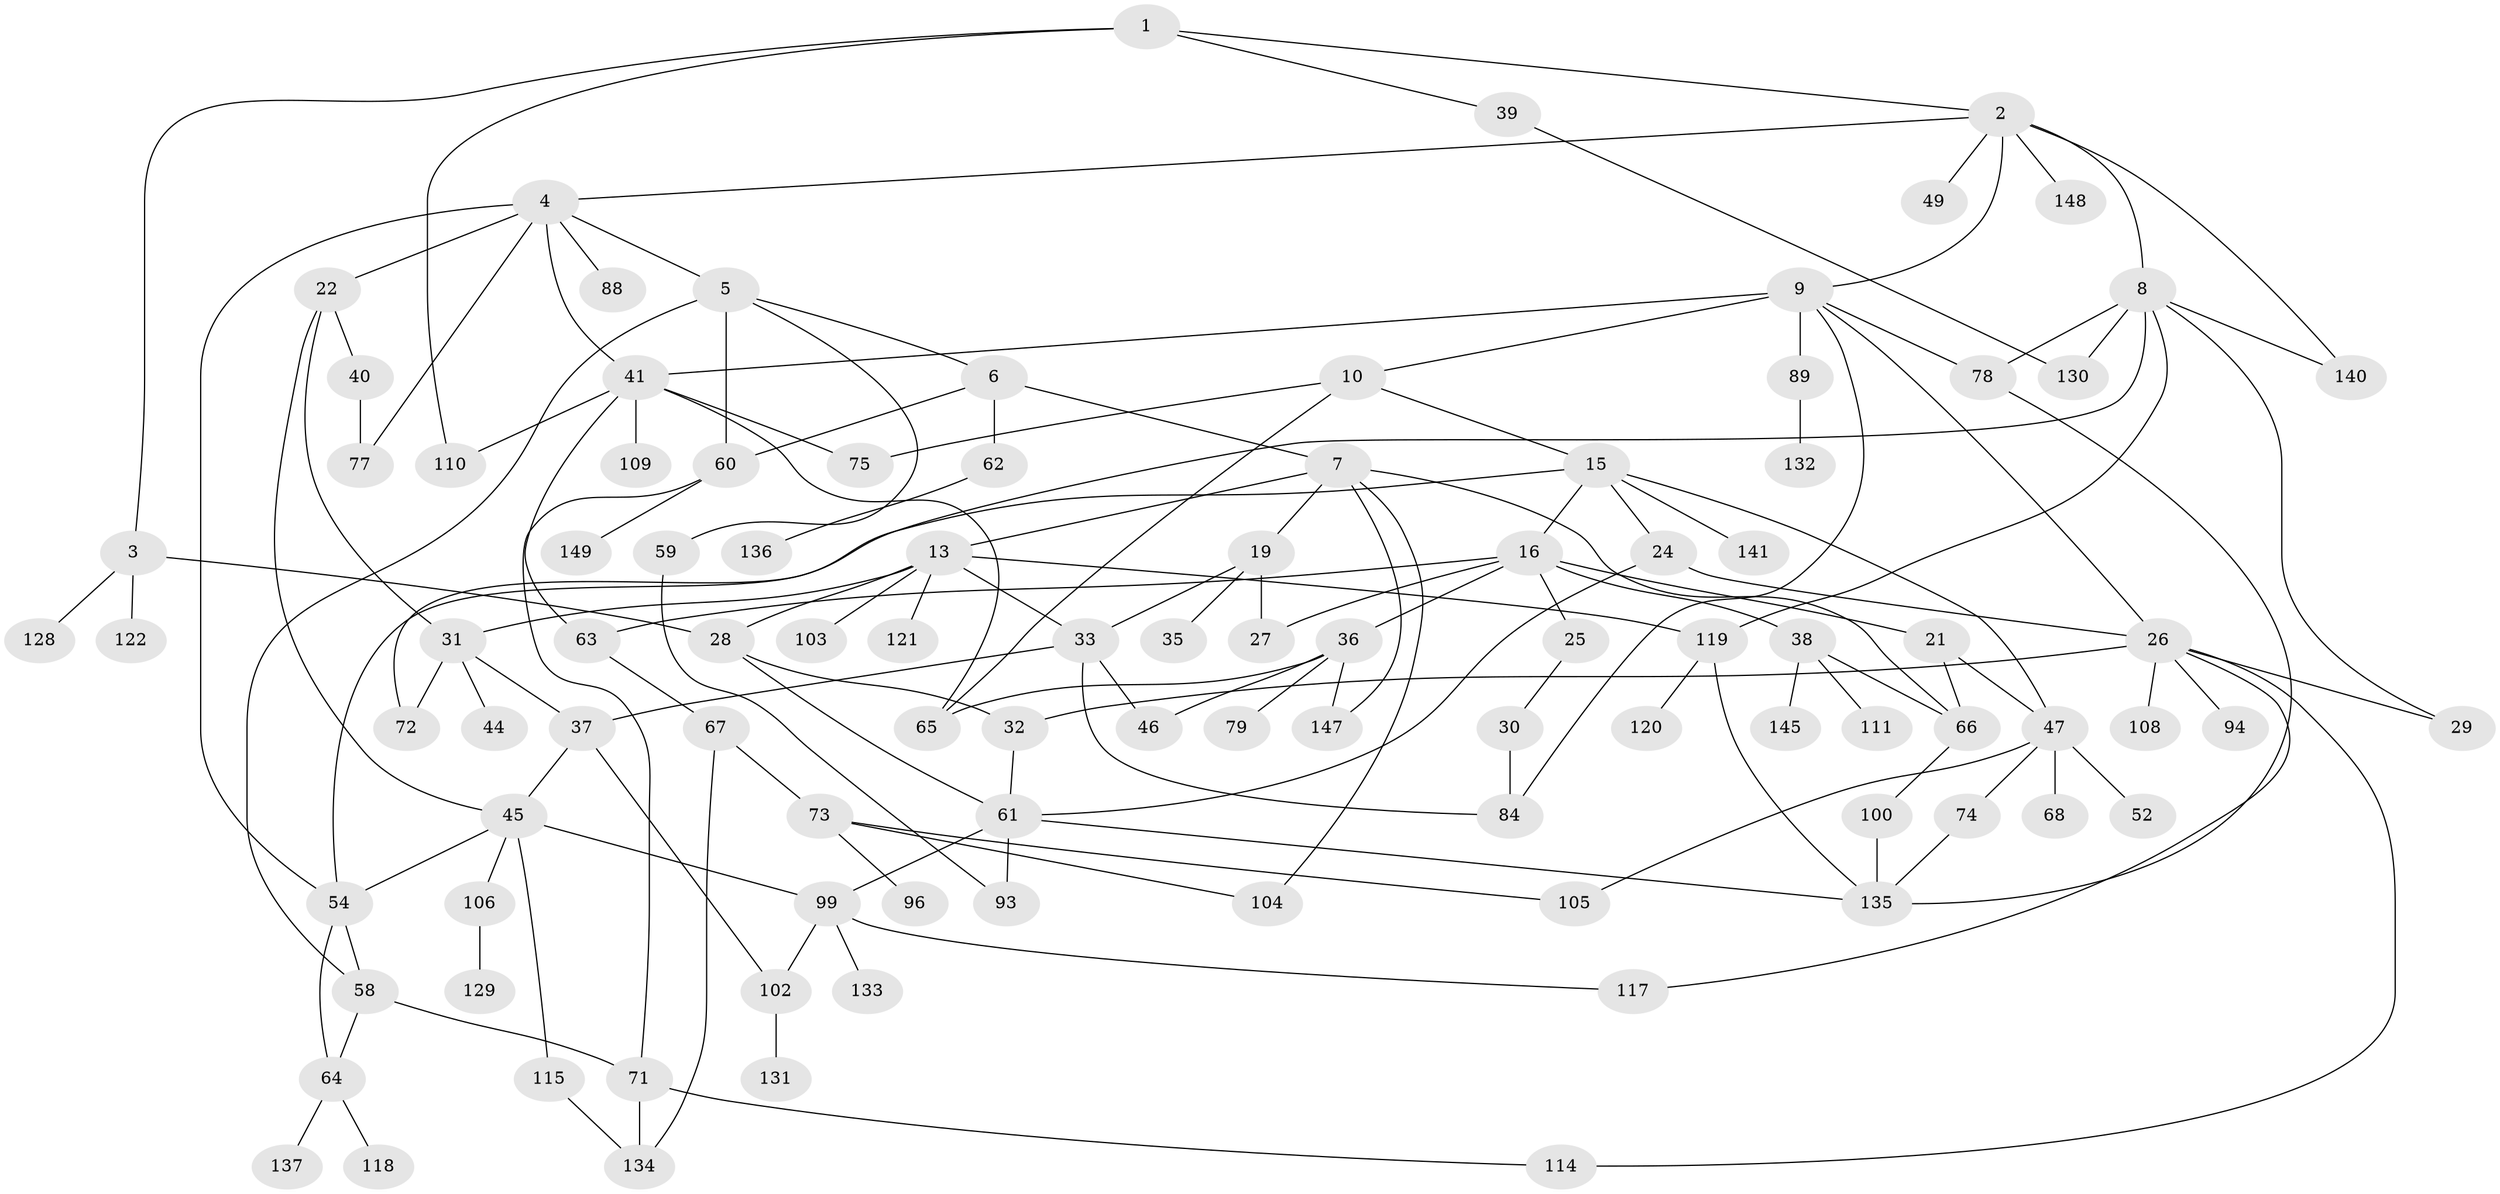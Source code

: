 // original degree distribution, {3: 0.20134228187919462, 7: 0.040268456375838924, 4: 0.1342281879194631, 6: 0.013422818791946308, 5: 0.06711409395973154, 2: 0.28859060402684567, 1: 0.2550335570469799}
// Generated by graph-tools (version 1.1) at 2025/10/02/27/25 16:10:55]
// undirected, 100 vertices, 148 edges
graph export_dot {
graph [start="1"]
  node [color=gray90,style=filled];
  1 [super="+34"];
  2;
  3 [super="+126"];
  4 [super="+53"];
  5 [super="+43"];
  6 [super="+18"];
  7 [super="+112"];
  8 [super="+11"];
  9 [super="+12"];
  10 [super="+14"];
  13 [super="+144"];
  15 [super="+17"];
  16 [super="+23"];
  19 [super="+20"];
  21;
  22 [super="+42"];
  24;
  25 [super="+92"];
  26 [super="+86"];
  27 [super="+55"];
  28 [super="+83"];
  29;
  30 [super="+123"];
  31 [super="+125"];
  32;
  33 [super="+124"];
  35 [super="+50"];
  36 [super="+95"];
  37;
  38 [super="+69"];
  39;
  40;
  41 [super="+56"];
  44 [super="+51"];
  45 [super="+80"];
  46;
  47 [super="+48"];
  49 [super="+85"];
  52;
  54 [super="+57"];
  58 [super="+143"];
  59;
  60 [super="+76"];
  61 [super="+98"];
  62 [super="+87"];
  63 [super="+81"];
  64 [super="+91"];
  65 [super="+107"];
  66 [super="+82"];
  67;
  68 [super="+70"];
  71 [super="+90"];
  72 [super="+101"];
  73;
  74;
  75;
  77;
  78;
  79;
  84 [super="+127"];
  88;
  89;
  93 [super="+97"];
  94;
  96;
  99 [super="+113"];
  100;
  102 [super="+146"];
  103;
  104;
  105 [super="+142"];
  106;
  108;
  109;
  110;
  111;
  114;
  115 [super="+116"];
  117;
  118;
  119;
  120;
  121;
  122;
  128;
  129;
  130;
  131;
  132;
  133 [super="+139"];
  134;
  135 [super="+138"];
  136;
  137;
  140;
  141;
  145;
  147;
  148;
  149;
  1 -- 2;
  1 -- 3;
  1 -- 110;
  1 -- 39;
  2 -- 4;
  2 -- 8;
  2 -- 9;
  2 -- 49;
  2 -- 140;
  2 -- 148;
  3 -- 28 [weight=2];
  3 -- 122;
  3 -- 128;
  4 -- 5;
  4 -- 22;
  4 -- 88;
  4 -- 54;
  4 -- 77;
  4 -- 41;
  5 -- 6;
  5 -- 58;
  5 -- 59;
  5 -- 60;
  6 -- 7;
  6 -- 62;
  6 -- 60;
  7 -- 13;
  7 -- 19;
  7 -- 66;
  7 -- 147;
  7 -- 104;
  8 -- 72;
  8 -- 140;
  8 -- 130;
  8 -- 119;
  8 -- 29;
  8 -- 78;
  9 -- 10;
  9 -- 89;
  9 -- 84;
  9 -- 26;
  9 -- 78;
  9 -- 41;
  10 -- 65;
  10 -- 75;
  10 -- 15;
  13 -- 31;
  13 -- 33;
  13 -- 103;
  13 -- 121;
  13 -- 119;
  13 -- 28;
  15 -- 16;
  15 -- 47;
  15 -- 54;
  15 -- 24;
  15 -- 141;
  16 -- 21;
  16 -- 25;
  16 -- 36;
  16 -- 38;
  16 -- 63;
  16 -- 27;
  19 -- 35;
  19 -- 27 [weight=2];
  19 -- 33;
  21 -- 47;
  21 -- 66;
  22 -- 40;
  22 -- 45;
  22 -- 31;
  24 -- 26;
  24 -- 61;
  25 -- 30;
  26 -- 108;
  26 -- 32;
  26 -- 114;
  26 -- 117;
  26 -- 29;
  26 -- 94;
  28 -- 32;
  28 -- 61;
  30 -- 84;
  31 -- 44;
  31 -- 37;
  31 -- 72;
  32 -- 61;
  33 -- 37;
  33 -- 46;
  33 -- 84;
  36 -- 79;
  36 -- 147;
  36 -- 65;
  36 -- 46;
  37 -- 45;
  37 -- 102;
  38 -- 111;
  38 -- 145;
  38 -- 66;
  39 -- 130;
  40 -- 77;
  41 -- 75;
  41 -- 109;
  41 -- 110;
  41 -- 65;
  41 -- 63;
  45 -- 106;
  45 -- 115;
  45 -- 99;
  45 -- 54;
  47 -- 68;
  47 -- 74;
  47 -- 105;
  47 -- 52;
  54 -- 64;
  54 -- 58;
  58 -- 64;
  58 -- 71;
  59 -- 93;
  60 -- 71;
  60 -- 149;
  61 -- 99;
  61 -- 135;
  61 -- 93;
  62 -- 136;
  63 -- 67;
  64 -- 137;
  64 -- 118;
  66 -- 100;
  67 -- 73;
  67 -- 134;
  71 -- 114;
  71 -- 134;
  73 -- 96;
  73 -- 104;
  73 -- 105;
  74 -- 135;
  78 -- 135;
  89 -- 132;
  99 -- 102;
  99 -- 117;
  99 -- 133;
  100 -- 135;
  102 -- 131;
  106 -- 129;
  115 -- 134;
  119 -- 120;
  119 -- 135;
}
